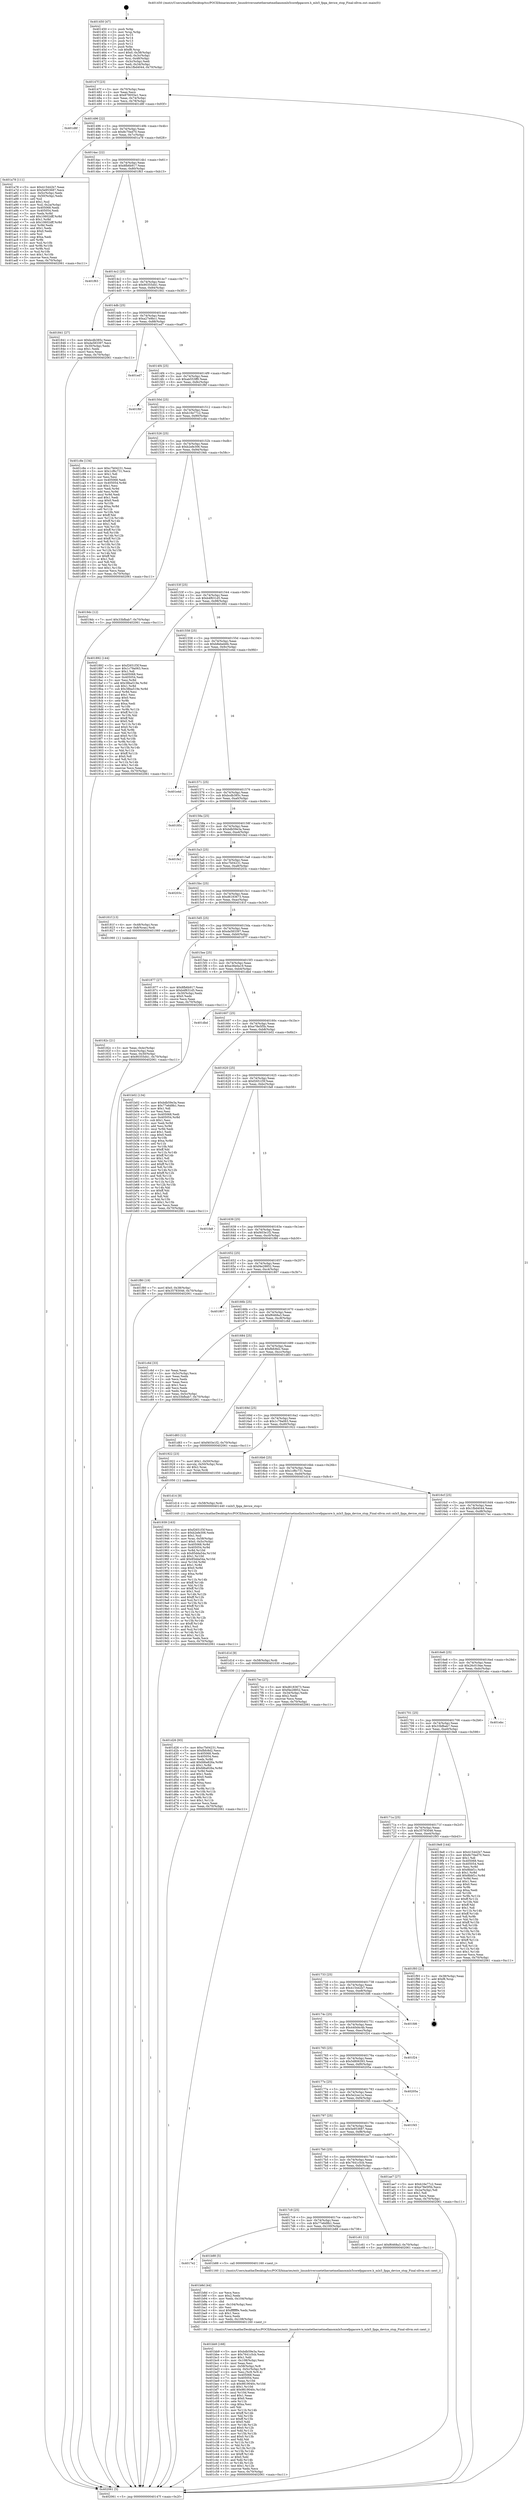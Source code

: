 digraph "0x401450" {
  label = "0x401450 (/mnt/c/Users/mathe/Desktop/tcc/POCII/binaries/extr_linuxdriversnetethernetmellanoxmlx5corefpgacore.h_mlx5_fpga_device_stop_Final-ollvm.out::main(0))"
  labelloc = "t"
  node[shape=record]

  Entry [label="",width=0.3,height=0.3,shape=circle,fillcolor=black,style=filled]
  "0x40147f" [label="{
     0x40147f [23]\l
     | [instrs]\l
     &nbsp;&nbsp;0x40147f \<+3\>: mov -0x70(%rbp),%eax\l
     &nbsp;&nbsp;0x401482 \<+2\>: mov %eax,%ecx\l
     &nbsp;&nbsp;0x401484 \<+6\>: sub $0x879055e1,%ecx\l
     &nbsp;&nbsp;0x40148a \<+3\>: mov %eax,-0x74(%rbp)\l
     &nbsp;&nbsp;0x40148d \<+3\>: mov %ecx,-0x78(%rbp)\l
     &nbsp;&nbsp;0x401490 \<+6\>: je 0000000000401d8f \<main+0x93f\>\l
  }"]
  "0x401d8f" [label="{
     0x401d8f\l
  }", style=dashed]
  "0x401496" [label="{
     0x401496 [22]\l
     | [instrs]\l
     &nbsp;&nbsp;0x401496 \<+5\>: jmp 000000000040149b \<main+0x4b\>\l
     &nbsp;&nbsp;0x40149b \<+3\>: mov -0x74(%rbp),%eax\l
     &nbsp;&nbsp;0x40149e \<+5\>: sub $0x8c70ed70,%eax\l
     &nbsp;&nbsp;0x4014a3 \<+3\>: mov %eax,-0x7c(%rbp)\l
     &nbsp;&nbsp;0x4014a6 \<+6\>: je 0000000000401a78 \<main+0x628\>\l
  }"]
  Exit [label="",width=0.3,height=0.3,shape=circle,fillcolor=black,style=filled,peripheries=2]
  "0x401a78" [label="{
     0x401a78 [111]\l
     | [instrs]\l
     &nbsp;&nbsp;0x401a78 \<+5\>: mov $0x415442b7,%eax\l
     &nbsp;&nbsp;0x401a7d \<+5\>: mov $0x5e953687,%ecx\l
     &nbsp;&nbsp;0x401a82 \<+3\>: mov -0x5c(%rbp),%edx\l
     &nbsp;&nbsp;0x401a85 \<+3\>: cmp -0x50(%rbp),%edx\l
     &nbsp;&nbsp;0x401a88 \<+4\>: setl %sil\l
     &nbsp;&nbsp;0x401a8c \<+4\>: and $0x1,%sil\l
     &nbsp;&nbsp;0x401a90 \<+4\>: mov %sil,-0x2a(%rbp)\l
     &nbsp;&nbsp;0x401a94 \<+7\>: mov 0x405068,%edx\l
     &nbsp;&nbsp;0x401a9b \<+7\>: mov 0x405054,%edi\l
     &nbsp;&nbsp;0x401aa2 \<+3\>: mov %edx,%r8d\l
     &nbsp;&nbsp;0x401aa5 \<+7\>: add $0x10602dff,%r8d\l
     &nbsp;&nbsp;0x401aac \<+4\>: sub $0x1,%r8d\l
     &nbsp;&nbsp;0x401ab0 \<+7\>: sub $0x10602dff,%r8d\l
     &nbsp;&nbsp;0x401ab7 \<+4\>: imul %r8d,%edx\l
     &nbsp;&nbsp;0x401abb \<+3\>: and $0x1,%edx\l
     &nbsp;&nbsp;0x401abe \<+3\>: cmp $0x0,%edx\l
     &nbsp;&nbsp;0x401ac1 \<+4\>: sete %sil\l
     &nbsp;&nbsp;0x401ac5 \<+3\>: cmp $0xa,%edi\l
     &nbsp;&nbsp;0x401ac8 \<+4\>: setl %r9b\l
     &nbsp;&nbsp;0x401acc \<+3\>: mov %sil,%r10b\l
     &nbsp;&nbsp;0x401acf \<+3\>: and %r9b,%r10b\l
     &nbsp;&nbsp;0x401ad2 \<+3\>: xor %r9b,%sil\l
     &nbsp;&nbsp;0x401ad5 \<+3\>: or %sil,%r10b\l
     &nbsp;&nbsp;0x401ad8 \<+4\>: test $0x1,%r10b\l
     &nbsp;&nbsp;0x401adc \<+3\>: cmovne %ecx,%eax\l
     &nbsp;&nbsp;0x401adf \<+3\>: mov %eax,-0x70(%rbp)\l
     &nbsp;&nbsp;0x401ae2 \<+5\>: jmp 0000000000402061 \<main+0xc11\>\l
  }"]
  "0x4014ac" [label="{
     0x4014ac [22]\l
     | [instrs]\l
     &nbsp;&nbsp;0x4014ac \<+5\>: jmp 00000000004014b1 \<main+0x61\>\l
     &nbsp;&nbsp;0x4014b1 \<+3\>: mov -0x74(%rbp),%eax\l
     &nbsp;&nbsp;0x4014b4 \<+5\>: sub $0x8fb6b917,%eax\l
     &nbsp;&nbsp;0x4014b9 \<+3\>: mov %eax,-0x80(%rbp)\l
     &nbsp;&nbsp;0x4014bc \<+6\>: je 0000000000401f63 \<main+0xb13\>\l
  }"]
  "0x401d26" [label="{
     0x401d26 [93]\l
     | [instrs]\l
     &nbsp;&nbsp;0x401d26 \<+5\>: mov $0xc7b04231,%eax\l
     &nbsp;&nbsp;0x401d2b \<+5\>: mov $0xfbfc8d2,%ecx\l
     &nbsp;&nbsp;0x401d30 \<+7\>: mov 0x405068,%edx\l
     &nbsp;&nbsp;0x401d37 \<+7\>: mov 0x405054,%esi\l
     &nbsp;&nbsp;0x401d3e \<+3\>: mov %edx,%r8d\l
     &nbsp;&nbsp;0x401d41 \<+7\>: add $0xfd6a826a,%r8d\l
     &nbsp;&nbsp;0x401d48 \<+4\>: sub $0x1,%r8d\l
     &nbsp;&nbsp;0x401d4c \<+7\>: sub $0xfd6a826a,%r8d\l
     &nbsp;&nbsp;0x401d53 \<+4\>: imul %r8d,%edx\l
     &nbsp;&nbsp;0x401d57 \<+3\>: and $0x1,%edx\l
     &nbsp;&nbsp;0x401d5a \<+3\>: cmp $0x0,%edx\l
     &nbsp;&nbsp;0x401d5d \<+4\>: sete %r9b\l
     &nbsp;&nbsp;0x401d61 \<+3\>: cmp $0xa,%esi\l
     &nbsp;&nbsp;0x401d64 \<+4\>: setl %r10b\l
     &nbsp;&nbsp;0x401d68 \<+3\>: mov %r9b,%r11b\l
     &nbsp;&nbsp;0x401d6b \<+3\>: and %r10b,%r11b\l
     &nbsp;&nbsp;0x401d6e \<+3\>: xor %r10b,%r9b\l
     &nbsp;&nbsp;0x401d71 \<+3\>: or %r9b,%r11b\l
     &nbsp;&nbsp;0x401d74 \<+4\>: test $0x1,%r11b\l
     &nbsp;&nbsp;0x401d78 \<+3\>: cmovne %ecx,%eax\l
     &nbsp;&nbsp;0x401d7b \<+3\>: mov %eax,-0x70(%rbp)\l
     &nbsp;&nbsp;0x401d7e \<+5\>: jmp 0000000000402061 \<main+0xc11\>\l
  }"]
  "0x401f63" [label="{
     0x401f63\l
  }", style=dashed]
  "0x4014c2" [label="{
     0x4014c2 [25]\l
     | [instrs]\l
     &nbsp;&nbsp;0x4014c2 \<+5\>: jmp 00000000004014c7 \<main+0x77\>\l
     &nbsp;&nbsp;0x4014c7 \<+3\>: mov -0x74(%rbp),%eax\l
     &nbsp;&nbsp;0x4014ca \<+5\>: sub $0x90355d41,%eax\l
     &nbsp;&nbsp;0x4014cf \<+6\>: mov %eax,-0x84(%rbp)\l
     &nbsp;&nbsp;0x4014d5 \<+6\>: je 0000000000401841 \<main+0x3f1\>\l
  }"]
  "0x401d1d" [label="{
     0x401d1d [9]\l
     | [instrs]\l
     &nbsp;&nbsp;0x401d1d \<+4\>: mov -0x58(%rbp),%rdi\l
     &nbsp;&nbsp;0x401d21 \<+5\>: call 0000000000401030 \<free@plt\>\l
     | [calls]\l
     &nbsp;&nbsp;0x401030 \{1\} (unknown)\l
  }"]
  "0x401841" [label="{
     0x401841 [27]\l
     | [instrs]\l
     &nbsp;&nbsp;0x401841 \<+5\>: mov $0xbcdb385c,%eax\l
     &nbsp;&nbsp;0x401846 \<+5\>: mov $0xda583397,%ecx\l
     &nbsp;&nbsp;0x40184b \<+3\>: mov -0x30(%rbp),%edx\l
     &nbsp;&nbsp;0x40184e \<+3\>: cmp $0x1,%edx\l
     &nbsp;&nbsp;0x401851 \<+3\>: cmovl %ecx,%eax\l
     &nbsp;&nbsp;0x401854 \<+3\>: mov %eax,-0x70(%rbp)\l
     &nbsp;&nbsp;0x401857 \<+5\>: jmp 0000000000402061 \<main+0xc11\>\l
  }"]
  "0x4014db" [label="{
     0x4014db [25]\l
     | [instrs]\l
     &nbsp;&nbsp;0x4014db \<+5\>: jmp 00000000004014e0 \<main+0x90\>\l
     &nbsp;&nbsp;0x4014e0 \<+3\>: mov -0x74(%rbp),%eax\l
     &nbsp;&nbsp;0x4014e3 \<+5\>: sub $0xa27e9bc1,%eax\l
     &nbsp;&nbsp;0x4014e8 \<+6\>: mov %eax,-0x88(%rbp)\l
     &nbsp;&nbsp;0x4014ee \<+6\>: je 0000000000401ed7 \<main+0xa87\>\l
  }"]
  "0x401bb9" [label="{
     0x401bb9 [168]\l
     | [instrs]\l
     &nbsp;&nbsp;0x401bb9 \<+5\>: mov $0xbdb59e3a,%ecx\l
     &nbsp;&nbsp;0x401bbe \<+5\>: mov $0x7641c5cb,%edx\l
     &nbsp;&nbsp;0x401bc3 \<+3\>: mov $0x1,%dil\l
     &nbsp;&nbsp;0x401bc6 \<+6\>: mov -0x108(%rbp),%esi\l
     &nbsp;&nbsp;0x401bcc \<+3\>: imul %eax,%esi\l
     &nbsp;&nbsp;0x401bcf \<+4\>: mov -0x58(%rbp),%r8\l
     &nbsp;&nbsp;0x401bd3 \<+4\>: movslq -0x5c(%rbp),%r9\l
     &nbsp;&nbsp;0x401bd7 \<+4\>: mov %esi,(%r8,%r9,4)\l
     &nbsp;&nbsp;0x401bdb \<+7\>: mov 0x405068,%eax\l
     &nbsp;&nbsp;0x401be2 \<+7\>: mov 0x405054,%esi\l
     &nbsp;&nbsp;0x401be9 \<+3\>: mov %eax,%r10d\l
     &nbsp;&nbsp;0x401bec \<+7\>: sub $0x9819040c,%r10d\l
     &nbsp;&nbsp;0x401bf3 \<+4\>: sub $0x1,%r10d\l
     &nbsp;&nbsp;0x401bf7 \<+7\>: add $0x9819040c,%r10d\l
     &nbsp;&nbsp;0x401bfe \<+4\>: imul %r10d,%eax\l
     &nbsp;&nbsp;0x401c02 \<+3\>: and $0x1,%eax\l
     &nbsp;&nbsp;0x401c05 \<+3\>: cmp $0x0,%eax\l
     &nbsp;&nbsp;0x401c08 \<+4\>: sete %r11b\l
     &nbsp;&nbsp;0x401c0c \<+3\>: cmp $0xa,%esi\l
     &nbsp;&nbsp;0x401c0f \<+3\>: setl %bl\l
     &nbsp;&nbsp;0x401c12 \<+3\>: mov %r11b,%r14b\l
     &nbsp;&nbsp;0x401c15 \<+4\>: xor $0xff,%r14b\l
     &nbsp;&nbsp;0x401c19 \<+3\>: mov %bl,%r15b\l
     &nbsp;&nbsp;0x401c1c \<+4\>: xor $0xff,%r15b\l
     &nbsp;&nbsp;0x401c20 \<+4\>: xor $0x0,%dil\l
     &nbsp;&nbsp;0x401c24 \<+3\>: mov %r14b,%r12b\l
     &nbsp;&nbsp;0x401c27 \<+4\>: and $0x0,%r12b\l
     &nbsp;&nbsp;0x401c2b \<+3\>: and %dil,%r11b\l
     &nbsp;&nbsp;0x401c2e \<+3\>: mov %r15b,%r13b\l
     &nbsp;&nbsp;0x401c31 \<+4\>: and $0x0,%r13b\l
     &nbsp;&nbsp;0x401c35 \<+3\>: and %dil,%bl\l
     &nbsp;&nbsp;0x401c38 \<+3\>: or %r11b,%r12b\l
     &nbsp;&nbsp;0x401c3b \<+3\>: or %bl,%r13b\l
     &nbsp;&nbsp;0x401c3e \<+3\>: xor %r13b,%r12b\l
     &nbsp;&nbsp;0x401c41 \<+3\>: or %r15b,%r14b\l
     &nbsp;&nbsp;0x401c44 \<+4\>: xor $0xff,%r14b\l
     &nbsp;&nbsp;0x401c48 \<+4\>: or $0x0,%dil\l
     &nbsp;&nbsp;0x401c4c \<+3\>: and %dil,%r14b\l
     &nbsp;&nbsp;0x401c4f \<+3\>: or %r14b,%r12b\l
     &nbsp;&nbsp;0x401c52 \<+4\>: test $0x1,%r12b\l
     &nbsp;&nbsp;0x401c56 \<+3\>: cmovne %edx,%ecx\l
     &nbsp;&nbsp;0x401c59 \<+3\>: mov %ecx,-0x70(%rbp)\l
     &nbsp;&nbsp;0x401c5c \<+5\>: jmp 0000000000402061 \<main+0xc11\>\l
  }"]
  "0x401ed7" [label="{
     0x401ed7\l
  }", style=dashed]
  "0x4014f4" [label="{
     0x4014f4 [25]\l
     | [instrs]\l
     &nbsp;&nbsp;0x4014f4 \<+5\>: jmp 00000000004014f9 \<main+0xa9\>\l
     &nbsp;&nbsp;0x4014f9 \<+3\>: mov -0x74(%rbp),%eax\l
     &nbsp;&nbsp;0x4014fc \<+5\>: sub $0xab553ff0,%eax\l
     &nbsp;&nbsp;0x401501 \<+6\>: mov %eax,-0x8c(%rbp)\l
     &nbsp;&nbsp;0x401507 \<+6\>: je 0000000000401f6f \<main+0xb1f\>\l
  }"]
  "0x401b8d" [label="{
     0x401b8d [44]\l
     | [instrs]\l
     &nbsp;&nbsp;0x401b8d \<+2\>: xor %ecx,%ecx\l
     &nbsp;&nbsp;0x401b8f \<+5\>: mov $0x2,%edx\l
     &nbsp;&nbsp;0x401b94 \<+6\>: mov %edx,-0x104(%rbp)\l
     &nbsp;&nbsp;0x401b9a \<+1\>: cltd\l
     &nbsp;&nbsp;0x401b9b \<+6\>: mov -0x104(%rbp),%esi\l
     &nbsp;&nbsp;0x401ba1 \<+2\>: idiv %esi\l
     &nbsp;&nbsp;0x401ba3 \<+6\>: imul $0xfffffffe,%edx,%edx\l
     &nbsp;&nbsp;0x401ba9 \<+3\>: sub $0x1,%ecx\l
     &nbsp;&nbsp;0x401bac \<+2\>: sub %ecx,%edx\l
     &nbsp;&nbsp;0x401bae \<+6\>: mov %edx,-0x108(%rbp)\l
     &nbsp;&nbsp;0x401bb4 \<+5\>: call 0000000000401160 \<next_i\>\l
     | [calls]\l
     &nbsp;&nbsp;0x401160 \{1\} (/mnt/c/Users/mathe/Desktop/tcc/POCII/binaries/extr_linuxdriversnetethernetmellanoxmlx5corefpgacore.h_mlx5_fpga_device_stop_Final-ollvm.out::next_i)\l
  }"]
  "0x401f6f" [label="{
     0x401f6f\l
  }", style=dashed]
  "0x40150d" [label="{
     0x40150d [25]\l
     | [instrs]\l
     &nbsp;&nbsp;0x40150d \<+5\>: jmp 0000000000401512 \<main+0xc2\>\l
     &nbsp;&nbsp;0x401512 \<+3\>: mov -0x74(%rbp),%eax\l
     &nbsp;&nbsp;0x401515 \<+5\>: sub $0xb16e77c2,%eax\l
     &nbsp;&nbsp;0x40151a \<+6\>: mov %eax,-0x90(%rbp)\l
     &nbsp;&nbsp;0x401520 \<+6\>: je 0000000000401c8e \<main+0x83e\>\l
  }"]
  "0x4017e2" [label="{
     0x4017e2\l
  }", style=dashed]
  "0x401c8e" [label="{
     0x401c8e [134]\l
     | [instrs]\l
     &nbsp;&nbsp;0x401c8e \<+5\>: mov $0xc7b04231,%eax\l
     &nbsp;&nbsp;0x401c93 \<+5\>: mov $0x1cf6c731,%ecx\l
     &nbsp;&nbsp;0x401c98 \<+2\>: mov $0x1,%dl\l
     &nbsp;&nbsp;0x401c9a \<+2\>: xor %esi,%esi\l
     &nbsp;&nbsp;0x401c9c \<+7\>: mov 0x405068,%edi\l
     &nbsp;&nbsp;0x401ca3 \<+8\>: mov 0x405054,%r8d\l
     &nbsp;&nbsp;0x401cab \<+3\>: sub $0x1,%esi\l
     &nbsp;&nbsp;0x401cae \<+3\>: mov %edi,%r9d\l
     &nbsp;&nbsp;0x401cb1 \<+3\>: add %esi,%r9d\l
     &nbsp;&nbsp;0x401cb4 \<+4\>: imul %r9d,%edi\l
     &nbsp;&nbsp;0x401cb8 \<+3\>: and $0x1,%edi\l
     &nbsp;&nbsp;0x401cbb \<+3\>: cmp $0x0,%edi\l
     &nbsp;&nbsp;0x401cbe \<+4\>: sete %r10b\l
     &nbsp;&nbsp;0x401cc2 \<+4\>: cmp $0xa,%r8d\l
     &nbsp;&nbsp;0x401cc6 \<+4\>: setl %r11b\l
     &nbsp;&nbsp;0x401cca \<+3\>: mov %r10b,%bl\l
     &nbsp;&nbsp;0x401ccd \<+3\>: xor $0xff,%bl\l
     &nbsp;&nbsp;0x401cd0 \<+3\>: mov %r11b,%r14b\l
     &nbsp;&nbsp;0x401cd3 \<+4\>: xor $0xff,%r14b\l
     &nbsp;&nbsp;0x401cd7 \<+3\>: xor $0x1,%dl\l
     &nbsp;&nbsp;0x401cda \<+3\>: mov %bl,%r15b\l
     &nbsp;&nbsp;0x401cdd \<+4\>: and $0xff,%r15b\l
     &nbsp;&nbsp;0x401ce1 \<+3\>: and %dl,%r10b\l
     &nbsp;&nbsp;0x401ce4 \<+3\>: mov %r14b,%r12b\l
     &nbsp;&nbsp;0x401ce7 \<+4\>: and $0xff,%r12b\l
     &nbsp;&nbsp;0x401ceb \<+3\>: and %dl,%r11b\l
     &nbsp;&nbsp;0x401cee \<+3\>: or %r10b,%r15b\l
     &nbsp;&nbsp;0x401cf1 \<+3\>: or %r11b,%r12b\l
     &nbsp;&nbsp;0x401cf4 \<+3\>: xor %r12b,%r15b\l
     &nbsp;&nbsp;0x401cf7 \<+3\>: or %r14b,%bl\l
     &nbsp;&nbsp;0x401cfa \<+3\>: xor $0xff,%bl\l
     &nbsp;&nbsp;0x401cfd \<+3\>: or $0x1,%dl\l
     &nbsp;&nbsp;0x401d00 \<+2\>: and %dl,%bl\l
     &nbsp;&nbsp;0x401d02 \<+3\>: or %bl,%r15b\l
     &nbsp;&nbsp;0x401d05 \<+4\>: test $0x1,%r15b\l
     &nbsp;&nbsp;0x401d09 \<+3\>: cmovne %ecx,%eax\l
     &nbsp;&nbsp;0x401d0c \<+3\>: mov %eax,-0x70(%rbp)\l
     &nbsp;&nbsp;0x401d0f \<+5\>: jmp 0000000000402061 \<main+0xc11\>\l
  }"]
  "0x401526" [label="{
     0x401526 [25]\l
     | [instrs]\l
     &nbsp;&nbsp;0x401526 \<+5\>: jmp 000000000040152b \<main+0xdb\>\l
     &nbsp;&nbsp;0x40152b \<+3\>: mov -0x74(%rbp),%eax\l
     &nbsp;&nbsp;0x40152e \<+5\>: sub $0xb2efe306,%eax\l
     &nbsp;&nbsp;0x401533 \<+6\>: mov %eax,-0x94(%rbp)\l
     &nbsp;&nbsp;0x401539 \<+6\>: je 00000000004019dc \<main+0x58c\>\l
  }"]
  "0x401b88" [label="{
     0x401b88 [5]\l
     | [instrs]\l
     &nbsp;&nbsp;0x401b88 \<+5\>: call 0000000000401160 \<next_i\>\l
     | [calls]\l
     &nbsp;&nbsp;0x401160 \{1\} (/mnt/c/Users/mathe/Desktop/tcc/POCII/binaries/extr_linuxdriversnetethernetmellanoxmlx5corefpgacore.h_mlx5_fpga_device_stop_Final-ollvm.out::next_i)\l
  }"]
  "0x4019dc" [label="{
     0x4019dc [12]\l
     | [instrs]\l
     &nbsp;&nbsp;0x4019dc \<+7\>: movl $0x33bfbab7,-0x70(%rbp)\l
     &nbsp;&nbsp;0x4019e3 \<+5\>: jmp 0000000000402061 \<main+0xc11\>\l
  }"]
  "0x40153f" [label="{
     0x40153f [25]\l
     | [instrs]\l
     &nbsp;&nbsp;0x40153f \<+5\>: jmp 0000000000401544 \<main+0xf4\>\l
     &nbsp;&nbsp;0x401544 \<+3\>: mov -0x74(%rbp),%eax\l
     &nbsp;&nbsp;0x401547 \<+5\>: sub $0xb4f631d5,%eax\l
     &nbsp;&nbsp;0x40154c \<+6\>: mov %eax,-0x98(%rbp)\l
     &nbsp;&nbsp;0x401552 \<+6\>: je 0000000000401892 \<main+0x442\>\l
  }"]
  "0x4017c9" [label="{
     0x4017c9 [25]\l
     | [instrs]\l
     &nbsp;&nbsp;0x4017c9 \<+5\>: jmp 00000000004017ce \<main+0x37e\>\l
     &nbsp;&nbsp;0x4017ce \<+3\>: mov -0x74(%rbp),%eax\l
     &nbsp;&nbsp;0x4017d1 \<+5\>: sub $0x77e6d9b1,%eax\l
     &nbsp;&nbsp;0x4017d6 \<+6\>: mov %eax,-0x100(%rbp)\l
     &nbsp;&nbsp;0x4017dc \<+6\>: je 0000000000401b88 \<main+0x738\>\l
  }"]
  "0x401892" [label="{
     0x401892 [144]\l
     | [instrs]\l
     &nbsp;&nbsp;0x401892 \<+5\>: mov $0xf2651f3f,%eax\l
     &nbsp;&nbsp;0x401897 \<+5\>: mov $0x1c79a063,%ecx\l
     &nbsp;&nbsp;0x40189c \<+2\>: mov $0x1,%dl\l
     &nbsp;&nbsp;0x40189e \<+7\>: mov 0x405068,%esi\l
     &nbsp;&nbsp;0x4018a5 \<+7\>: mov 0x405054,%edi\l
     &nbsp;&nbsp;0x4018ac \<+3\>: mov %esi,%r8d\l
     &nbsp;&nbsp;0x4018af \<+7\>: add $0x38ba519e,%r8d\l
     &nbsp;&nbsp;0x4018b6 \<+4\>: sub $0x1,%r8d\l
     &nbsp;&nbsp;0x4018ba \<+7\>: sub $0x38ba519e,%r8d\l
     &nbsp;&nbsp;0x4018c1 \<+4\>: imul %r8d,%esi\l
     &nbsp;&nbsp;0x4018c5 \<+3\>: and $0x1,%esi\l
     &nbsp;&nbsp;0x4018c8 \<+3\>: cmp $0x0,%esi\l
     &nbsp;&nbsp;0x4018cb \<+4\>: sete %r9b\l
     &nbsp;&nbsp;0x4018cf \<+3\>: cmp $0xa,%edi\l
     &nbsp;&nbsp;0x4018d2 \<+4\>: setl %r10b\l
     &nbsp;&nbsp;0x4018d6 \<+3\>: mov %r9b,%r11b\l
     &nbsp;&nbsp;0x4018d9 \<+4\>: xor $0xff,%r11b\l
     &nbsp;&nbsp;0x4018dd \<+3\>: mov %r10b,%bl\l
     &nbsp;&nbsp;0x4018e0 \<+3\>: xor $0xff,%bl\l
     &nbsp;&nbsp;0x4018e3 \<+3\>: xor $0x0,%dl\l
     &nbsp;&nbsp;0x4018e6 \<+3\>: mov %r11b,%r14b\l
     &nbsp;&nbsp;0x4018e9 \<+4\>: and $0x0,%r14b\l
     &nbsp;&nbsp;0x4018ed \<+3\>: and %dl,%r9b\l
     &nbsp;&nbsp;0x4018f0 \<+3\>: mov %bl,%r15b\l
     &nbsp;&nbsp;0x4018f3 \<+4\>: and $0x0,%r15b\l
     &nbsp;&nbsp;0x4018f7 \<+3\>: and %dl,%r10b\l
     &nbsp;&nbsp;0x4018fa \<+3\>: or %r9b,%r14b\l
     &nbsp;&nbsp;0x4018fd \<+3\>: or %r10b,%r15b\l
     &nbsp;&nbsp;0x401900 \<+3\>: xor %r15b,%r14b\l
     &nbsp;&nbsp;0x401903 \<+3\>: or %bl,%r11b\l
     &nbsp;&nbsp;0x401906 \<+4\>: xor $0xff,%r11b\l
     &nbsp;&nbsp;0x40190a \<+3\>: or $0x0,%dl\l
     &nbsp;&nbsp;0x40190d \<+3\>: and %dl,%r11b\l
     &nbsp;&nbsp;0x401910 \<+3\>: or %r11b,%r14b\l
     &nbsp;&nbsp;0x401913 \<+4\>: test $0x1,%r14b\l
     &nbsp;&nbsp;0x401917 \<+3\>: cmovne %ecx,%eax\l
     &nbsp;&nbsp;0x40191a \<+3\>: mov %eax,-0x70(%rbp)\l
     &nbsp;&nbsp;0x40191d \<+5\>: jmp 0000000000402061 \<main+0xc11\>\l
  }"]
  "0x401558" [label="{
     0x401558 [25]\l
     | [instrs]\l
     &nbsp;&nbsp;0x401558 \<+5\>: jmp 000000000040155d \<main+0x10d\>\l
     &nbsp;&nbsp;0x40155d \<+3\>: mov -0x74(%rbp),%eax\l
     &nbsp;&nbsp;0x401560 \<+5\>: sub $0xb8ebeb6b,%eax\l
     &nbsp;&nbsp;0x401565 \<+6\>: mov %eax,-0x9c(%rbp)\l
     &nbsp;&nbsp;0x40156b \<+6\>: je 0000000000401e4d \<main+0x9fd\>\l
  }"]
  "0x401c61" [label="{
     0x401c61 [12]\l
     | [instrs]\l
     &nbsp;&nbsp;0x401c61 \<+7\>: movl $0xf6468a3,-0x70(%rbp)\l
     &nbsp;&nbsp;0x401c68 \<+5\>: jmp 0000000000402061 \<main+0xc11\>\l
  }"]
  "0x401e4d" [label="{
     0x401e4d\l
  }", style=dashed]
  "0x401571" [label="{
     0x401571 [25]\l
     | [instrs]\l
     &nbsp;&nbsp;0x401571 \<+5\>: jmp 0000000000401576 \<main+0x126\>\l
     &nbsp;&nbsp;0x401576 \<+3\>: mov -0x74(%rbp),%eax\l
     &nbsp;&nbsp;0x401579 \<+5\>: sub $0xbcdb385c,%eax\l
     &nbsp;&nbsp;0x40157e \<+6\>: mov %eax,-0xa0(%rbp)\l
     &nbsp;&nbsp;0x401584 \<+6\>: je 000000000040185c \<main+0x40c\>\l
  }"]
  "0x4017b0" [label="{
     0x4017b0 [25]\l
     | [instrs]\l
     &nbsp;&nbsp;0x4017b0 \<+5\>: jmp 00000000004017b5 \<main+0x365\>\l
     &nbsp;&nbsp;0x4017b5 \<+3\>: mov -0x74(%rbp),%eax\l
     &nbsp;&nbsp;0x4017b8 \<+5\>: sub $0x7641c5cb,%eax\l
     &nbsp;&nbsp;0x4017bd \<+6\>: mov %eax,-0xfc(%rbp)\l
     &nbsp;&nbsp;0x4017c3 \<+6\>: je 0000000000401c61 \<main+0x811\>\l
  }"]
  "0x40185c" [label="{
     0x40185c\l
  }", style=dashed]
  "0x40158a" [label="{
     0x40158a [25]\l
     | [instrs]\l
     &nbsp;&nbsp;0x40158a \<+5\>: jmp 000000000040158f \<main+0x13f\>\l
     &nbsp;&nbsp;0x40158f \<+3\>: mov -0x74(%rbp),%eax\l
     &nbsp;&nbsp;0x401592 \<+5\>: sub $0xbdb59e3a,%eax\l
     &nbsp;&nbsp;0x401597 \<+6\>: mov %eax,-0xa4(%rbp)\l
     &nbsp;&nbsp;0x40159d \<+6\>: je 0000000000401fe2 \<main+0xb92\>\l
  }"]
  "0x401ae7" [label="{
     0x401ae7 [27]\l
     | [instrs]\l
     &nbsp;&nbsp;0x401ae7 \<+5\>: mov $0xb16e77c2,%eax\l
     &nbsp;&nbsp;0x401aec \<+5\>: mov $0xe78e5f5b,%ecx\l
     &nbsp;&nbsp;0x401af1 \<+3\>: mov -0x2a(%rbp),%dl\l
     &nbsp;&nbsp;0x401af4 \<+3\>: test $0x1,%dl\l
     &nbsp;&nbsp;0x401af7 \<+3\>: cmovne %ecx,%eax\l
     &nbsp;&nbsp;0x401afa \<+3\>: mov %eax,-0x70(%rbp)\l
     &nbsp;&nbsp;0x401afd \<+5\>: jmp 0000000000402061 \<main+0xc11\>\l
  }"]
  "0x401fe2" [label="{
     0x401fe2\l
  }", style=dashed]
  "0x4015a3" [label="{
     0x4015a3 [25]\l
     | [instrs]\l
     &nbsp;&nbsp;0x4015a3 \<+5\>: jmp 00000000004015a8 \<main+0x158\>\l
     &nbsp;&nbsp;0x4015a8 \<+3\>: mov -0x74(%rbp),%eax\l
     &nbsp;&nbsp;0x4015ab \<+5\>: sub $0xc7b04231,%eax\l
     &nbsp;&nbsp;0x4015b0 \<+6\>: mov %eax,-0xa8(%rbp)\l
     &nbsp;&nbsp;0x4015b6 \<+6\>: je 000000000040203c \<main+0xbec\>\l
  }"]
  "0x401797" [label="{
     0x401797 [25]\l
     | [instrs]\l
     &nbsp;&nbsp;0x401797 \<+5\>: jmp 000000000040179c \<main+0x34c\>\l
     &nbsp;&nbsp;0x40179c \<+3\>: mov -0x74(%rbp),%eax\l
     &nbsp;&nbsp;0x40179f \<+5\>: sub $0x5e953687,%eax\l
     &nbsp;&nbsp;0x4017a4 \<+6\>: mov %eax,-0xf8(%rbp)\l
     &nbsp;&nbsp;0x4017aa \<+6\>: je 0000000000401ae7 \<main+0x697\>\l
  }"]
  "0x40203c" [label="{
     0x40203c\l
  }", style=dashed]
  "0x4015bc" [label="{
     0x4015bc [25]\l
     | [instrs]\l
     &nbsp;&nbsp;0x4015bc \<+5\>: jmp 00000000004015c1 \<main+0x171\>\l
     &nbsp;&nbsp;0x4015c1 \<+3\>: mov -0x74(%rbp),%eax\l
     &nbsp;&nbsp;0x4015c4 \<+5\>: sub $0xd6183673,%eax\l
     &nbsp;&nbsp;0x4015c9 \<+6\>: mov %eax,-0xac(%rbp)\l
     &nbsp;&nbsp;0x4015cf \<+6\>: je 000000000040181f \<main+0x3cf\>\l
  }"]
  "0x401f45" [label="{
     0x401f45\l
  }", style=dashed]
  "0x40181f" [label="{
     0x40181f [13]\l
     | [instrs]\l
     &nbsp;&nbsp;0x40181f \<+4\>: mov -0x48(%rbp),%rax\l
     &nbsp;&nbsp;0x401823 \<+4\>: mov 0x8(%rax),%rdi\l
     &nbsp;&nbsp;0x401827 \<+5\>: call 0000000000401060 \<atoi@plt\>\l
     | [calls]\l
     &nbsp;&nbsp;0x401060 \{1\} (unknown)\l
  }"]
  "0x4015d5" [label="{
     0x4015d5 [25]\l
     | [instrs]\l
     &nbsp;&nbsp;0x4015d5 \<+5\>: jmp 00000000004015da \<main+0x18a\>\l
     &nbsp;&nbsp;0x4015da \<+3\>: mov -0x74(%rbp),%eax\l
     &nbsp;&nbsp;0x4015dd \<+5\>: sub $0xda583397,%eax\l
     &nbsp;&nbsp;0x4015e2 \<+6\>: mov %eax,-0xb0(%rbp)\l
     &nbsp;&nbsp;0x4015e8 \<+6\>: je 0000000000401877 \<main+0x427\>\l
  }"]
  "0x40177e" [label="{
     0x40177e [25]\l
     | [instrs]\l
     &nbsp;&nbsp;0x40177e \<+5\>: jmp 0000000000401783 \<main+0x333\>\l
     &nbsp;&nbsp;0x401783 \<+3\>: mov -0x74(%rbp),%eax\l
     &nbsp;&nbsp;0x401786 \<+5\>: sub $0x5e2cec1e,%eax\l
     &nbsp;&nbsp;0x40178b \<+6\>: mov %eax,-0xf4(%rbp)\l
     &nbsp;&nbsp;0x401791 \<+6\>: je 0000000000401f45 \<main+0xaf5\>\l
  }"]
  "0x401877" [label="{
     0x401877 [27]\l
     | [instrs]\l
     &nbsp;&nbsp;0x401877 \<+5\>: mov $0x8fb6b917,%eax\l
     &nbsp;&nbsp;0x40187c \<+5\>: mov $0xb4f631d5,%ecx\l
     &nbsp;&nbsp;0x401881 \<+3\>: mov -0x30(%rbp),%edx\l
     &nbsp;&nbsp;0x401884 \<+3\>: cmp $0x0,%edx\l
     &nbsp;&nbsp;0x401887 \<+3\>: cmove %ecx,%eax\l
     &nbsp;&nbsp;0x40188a \<+3\>: mov %eax,-0x70(%rbp)\l
     &nbsp;&nbsp;0x40188d \<+5\>: jmp 0000000000402061 \<main+0xc11\>\l
  }"]
  "0x4015ee" [label="{
     0x4015ee [25]\l
     | [instrs]\l
     &nbsp;&nbsp;0x4015ee \<+5\>: jmp 00000000004015f3 \<main+0x1a3\>\l
     &nbsp;&nbsp;0x4015f3 \<+3\>: mov -0x74(%rbp),%eax\l
     &nbsp;&nbsp;0x4015f6 \<+5\>: sub $0xe36e0a19,%eax\l
     &nbsp;&nbsp;0x4015fb \<+6\>: mov %eax,-0xb4(%rbp)\l
     &nbsp;&nbsp;0x401601 \<+6\>: je 0000000000401dbd \<main+0x96d\>\l
  }"]
  "0x40205a" [label="{
     0x40205a\l
  }", style=dashed]
  "0x401dbd" [label="{
     0x401dbd\l
  }", style=dashed]
  "0x401607" [label="{
     0x401607 [25]\l
     | [instrs]\l
     &nbsp;&nbsp;0x401607 \<+5\>: jmp 000000000040160c \<main+0x1bc\>\l
     &nbsp;&nbsp;0x40160c \<+3\>: mov -0x74(%rbp),%eax\l
     &nbsp;&nbsp;0x40160f \<+5\>: sub $0xe78e5f5b,%eax\l
     &nbsp;&nbsp;0x401614 \<+6\>: mov %eax,-0xb8(%rbp)\l
     &nbsp;&nbsp;0x40161a \<+6\>: je 0000000000401b02 \<main+0x6b2\>\l
  }"]
  "0x401765" [label="{
     0x401765 [25]\l
     | [instrs]\l
     &nbsp;&nbsp;0x401765 \<+5\>: jmp 000000000040176a \<main+0x31a\>\l
     &nbsp;&nbsp;0x40176a \<+3\>: mov -0x74(%rbp),%eax\l
     &nbsp;&nbsp;0x40176d \<+5\>: sub $0x5d806393,%eax\l
     &nbsp;&nbsp;0x401772 \<+6\>: mov %eax,-0xf0(%rbp)\l
     &nbsp;&nbsp;0x401778 \<+6\>: je 000000000040205a \<main+0xc0a\>\l
  }"]
  "0x401b02" [label="{
     0x401b02 [134]\l
     | [instrs]\l
     &nbsp;&nbsp;0x401b02 \<+5\>: mov $0xbdb59e3a,%eax\l
     &nbsp;&nbsp;0x401b07 \<+5\>: mov $0x77e6d9b1,%ecx\l
     &nbsp;&nbsp;0x401b0c \<+2\>: mov $0x1,%dl\l
     &nbsp;&nbsp;0x401b0e \<+2\>: xor %esi,%esi\l
     &nbsp;&nbsp;0x401b10 \<+7\>: mov 0x405068,%edi\l
     &nbsp;&nbsp;0x401b17 \<+8\>: mov 0x405054,%r8d\l
     &nbsp;&nbsp;0x401b1f \<+3\>: sub $0x1,%esi\l
     &nbsp;&nbsp;0x401b22 \<+3\>: mov %edi,%r9d\l
     &nbsp;&nbsp;0x401b25 \<+3\>: add %esi,%r9d\l
     &nbsp;&nbsp;0x401b28 \<+4\>: imul %r9d,%edi\l
     &nbsp;&nbsp;0x401b2c \<+3\>: and $0x1,%edi\l
     &nbsp;&nbsp;0x401b2f \<+3\>: cmp $0x0,%edi\l
     &nbsp;&nbsp;0x401b32 \<+4\>: sete %r10b\l
     &nbsp;&nbsp;0x401b36 \<+4\>: cmp $0xa,%r8d\l
     &nbsp;&nbsp;0x401b3a \<+4\>: setl %r11b\l
     &nbsp;&nbsp;0x401b3e \<+3\>: mov %r10b,%bl\l
     &nbsp;&nbsp;0x401b41 \<+3\>: xor $0xff,%bl\l
     &nbsp;&nbsp;0x401b44 \<+3\>: mov %r11b,%r14b\l
     &nbsp;&nbsp;0x401b47 \<+4\>: xor $0xff,%r14b\l
     &nbsp;&nbsp;0x401b4b \<+3\>: xor $0x1,%dl\l
     &nbsp;&nbsp;0x401b4e \<+3\>: mov %bl,%r15b\l
     &nbsp;&nbsp;0x401b51 \<+4\>: and $0xff,%r15b\l
     &nbsp;&nbsp;0x401b55 \<+3\>: and %dl,%r10b\l
     &nbsp;&nbsp;0x401b58 \<+3\>: mov %r14b,%r12b\l
     &nbsp;&nbsp;0x401b5b \<+4\>: and $0xff,%r12b\l
     &nbsp;&nbsp;0x401b5f \<+3\>: and %dl,%r11b\l
     &nbsp;&nbsp;0x401b62 \<+3\>: or %r10b,%r15b\l
     &nbsp;&nbsp;0x401b65 \<+3\>: or %r11b,%r12b\l
     &nbsp;&nbsp;0x401b68 \<+3\>: xor %r12b,%r15b\l
     &nbsp;&nbsp;0x401b6b \<+3\>: or %r14b,%bl\l
     &nbsp;&nbsp;0x401b6e \<+3\>: xor $0xff,%bl\l
     &nbsp;&nbsp;0x401b71 \<+3\>: or $0x1,%dl\l
     &nbsp;&nbsp;0x401b74 \<+2\>: and %dl,%bl\l
     &nbsp;&nbsp;0x401b76 \<+3\>: or %bl,%r15b\l
     &nbsp;&nbsp;0x401b79 \<+4\>: test $0x1,%r15b\l
     &nbsp;&nbsp;0x401b7d \<+3\>: cmovne %ecx,%eax\l
     &nbsp;&nbsp;0x401b80 \<+3\>: mov %eax,-0x70(%rbp)\l
     &nbsp;&nbsp;0x401b83 \<+5\>: jmp 0000000000402061 \<main+0xc11\>\l
  }"]
  "0x401620" [label="{
     0x401620 [25]\l
     | [instrs]\l
     &nbsp;&nbsp;0x401620 \<+5\>: jmp 0000000000401625 \<main+0x1d5\>\l
     &nbsp;&nbsp;0x401625 \<+3\>: mov -0x74(%rbp),%eax\l
     &nbsp;&nbsp;0x401628 \<+5\>: sub $0xf2651f3f,%eax\l
     &nbsp;&nbsp;0x40162d \<+6\>: mov %eax,-0xbc(%rbp)\l
     &nbsp;&nbsp;0x401633 \<+6\>: je 0000000000401fa8 \<main+0xb58\>\l
  }"]
  "0x401f24" [label="{
     0x401f24\l
  }", style=dashed]
  "0x401fa8" [label="{
     0x401fa8\l
  }", style=dashed]
  "0x401639" [label="{
     0x401639 [25]\l
     | [instrs]\l
     &nbsp;&nbsp;0x401639 \<+5\>: jmp 000000000040163e \<main+0x1ee\>\l
     &nbsp;&nbsp;0x40163e \<+3\>: mov -0x74(%rbp),%eax\l
     &nbsp;&nbsp;0x401641 \<+5\>: sub $0xf403e1f2,%eax\l
     &nbsp;&nbsp;0x401646 \<+6\>: mov %eax,-0xc0(%rbp)\l
     &nbsp;&nbsp;0x40164c \<+6\>: je 0000000000401f80 \<main+0xb30\>\l
  }"]
  "0x40174c" [label="{
     0x40174c [25]\l
     | [instrs]\l
     &nbsp;&nbsp;0x40174c \<+5\>: jmp 0000000000401751 \<main+0x301\>\l
     &nbsp;&nbsp;0x401751 \<+3\>: mov -0x74(%rbp),%eax\l
     &nbsp;&nbsp;0x401754 \<+5\>: sub $0x440d4c4b,%eax\l
     &nbsp;&nbsp;0x401759 \<+6\>: mov %eax,-0xec(%rbp)\l
     &nbsp;&nbsp;0x40175f \<+6\>: je 0000000000401f24 \<main+0xad4\>\l
  }"]
  "0x401f80" [label="{
     0x401f80 [19]\l
     | [instrs]\l
     &nbsp;&nbsp;0x401f80 \<+7\>: movl $0x0,-0x38(%rbp)\l
     &nbsp;&nbsp;0x401f87 \<+7\>: movl $0x35783046,-0x70(%rbp)\l
     &nbsp;&nbsp;0x401f8e \<+5\>: jmp 0000000000402061 \<main+0xc11\>\l
  }"]
  "0x401652" [label="{
     0x401652 [25]\l
     | [instrs]\l
     &nbsp;&nbsp;0x401652 \<+5\>: jmp 0000000000401657 \<main+0x207\>\l
     &nbsp;&nbsp;0x401657 \<+3\>: mov -0x74(%rbp),%eax\l
     &nbsp;&nbsp;0x40165a \<+5\>: sub $0xf4e28852,%eax\l
     &nbsp;&nbsp;0x40165f \<+6\>: mov %eax,-0xc4(%rbp)\l
     &nbsp;&nbsp;0x401665 \<+6\>: je 0000000000401807 \<main+0x3b7\>\l
  }"]
  "0x401fd6" [label="{
     0x401fd6\l
  }", style=dashed]
  "0x401807" [label="{
     0x401807\l
  }", style=dashed]
  "0x40166b" [label="{
     0x40166b [25]\l
     | [instrs]\l
     &nbsp;&nbsp;0x40166b \<+5\>: jmp 0000000000401670 \<main+0x220\>\l
     &nbsp;&nbsp;0x401670 \<+3\>: mov -0x74(%rbp),%eax\l
     &nbsp;&nbsp;0x401673 \<+5\>: sub $0xf6468a3,%eax\l
     &nbsp;&nbsp;0x401678 \<+6\>: mov %eax,-0xc8(%rbp)\l
     &nbsp;&nbsp;0x40167e \<+6\>: je 0000000000401c6d \<main+0x81d\>\l
  }"]
  "0x401733" [label="{
     0x401733 [25]\l
     | [instrs]\l
     &nbsp;&nbsp;0x401733 \<+5\>: jmp 0000000000401738 \<main+0x2e8\>\l
     &nbsp;&nbsp;0x401738 \<+3\>: mov -0x74(%rbp),%eax\l
     &nbsp;&nbsp;0x40173b \<+5\>: sub $0x415442b7,%eax\l
     &nbsp;&nbsp;0x401740 \<+6\>: mov %eax,-0xe8(%rbp)\l
     &nbsp;&nbsp;0x401746 \<+6\>: je 0000000000401fd6 \<main+0xb86\>\l
  }"]
  "0x401c6d" [label="{
     0x401c6d [33]\l
     | [instrs]\l
     &nbsp;&nbsp;0x401c6d \<+2\>: xor %eax,%eax\l
     &nbsp;&nbsp;0x401c6f \<+3\>: mov -0x5c(%rbp),%ecx\l
     &nbsp;&nbsp;0x401c72 \<+2\>: mov %eax,%edx\l
     &nbsp;&nbsp;0x401c74 \<+2\>: sub %ecx,%edx\l
     &nbsp;&nbsp;0x401c76 \<+2\>: mov %eax,%ecx\l
     &nbsp;&nbsp;0x401c78 \<+3\>: sub $0x1,%ecx\l
     &nbsp;&nbsp;0x401c7b \<+2\>: add %ecx,%edx\l
     &nbsp;&nbsp;0x401c7d \<+2\>: sub %edx,%eax\l
     &nbsp;&nbsp;0x401c7f \<+3\>: mov %eax,-0x5c(%rbp)\l
     &nbsp;&nbsp;0x401c82 \<+7\>: movl $0x33bfbab7,-0x70(%rbp)\l
     &nbsp;&nbsp;0x401c89 \<+5\>: jmp 0000000000402061 \<main+0xc11\>\l
  }"]
  "0x401684" [label="{
     0x401684 [25]\l
     | [instrs]\l
     &nbsp;&nbsp;0x401684 \<+5\>: jmp 0000000000401689 \<main+0x239\>\l
     &nbsp;&nbsp;0x401689 \<+3\>: mov -0x74(%rbp),%eax\l
     &nbsp;&nbsp;0x40168c \<+5\>: sub $0xfbfc8d2,%eax\l
     &nbsp;&nbsp;0x401691 \<+6\>: mov %eax,-0xcc(%rbp)\l
     &nbsp;&nbsp;0x401697 \<+6\>: je 0000000000401d83 \<main+0x933\>\l
  }"]
  "0x401f93" [label="{
     0x401f93 [21]\l
     | [instrs]\l
     &nbsp;&nbsp;0x401f93 \<+3\>: mov -0x38(%rbp),%eax\l
     &nbsp;&nbsp;0x401f96 \<+7\>: add $0xf8,%rsp\l
     &nbsp;&nbsp;0x401f9d \<+1\>: pop %rbx\l
     &nbsp;&nbsp;0x401f9e \<+2\>: pop %r12\l
     &nbsp;&nbsp;0x401fa0 \<+2\>: pop %r13\l
     &nbsp;&nbsp;0x401fa2 \<+2\>: pop %r14\l
     &nbsp;&nbsp;0x401fa4 \<+2\>: pop %r15\l
     &nbsp;&nbsp;0x401fa6 \<+1\>: pop %rbp\l
     &nbsp;&nbsp;0x401fa7 \<+1\>: ret\l
  }"]
  "0x401d83" [label="{
     0x401d83 [12]\l
     | [instrs]\l
     &nbsp;&nbsp;0x401d83 \<+7\>: movl $0xf403e1f2,-0x70(%rbp)\l
     &nbsp;&nbsp;0x401d8a \<+5\>: jmp 0000000000402061 \<main+0xc11\>\l
  }"]
  "0x40169d" [label="{
     0x40169d [25]\l
     | [instrs]\l
     &nbsp;&nbsp;0x40169d \<+5\>: jmp 00000000004016a2 \<main+0x252\>\l
     &nbsp;&nbsp;0x4016a2 \<+3\>: mov -0x74(%rbp),%eax\l
     &nbsp;&nbsp;0x4016a5 \<+5\>: sub $0x1c79a063,%eax\l
     &nbsp;&nbsp;0x4016aa \<+6\>: mov %eax,-0xd0(%rbp)\l
     &nbsp;&nbsp;0x4016b0 \<+6\>: je 0000000000401922 \<main+0x4d2\>\l
  }"]
  "0x40171a" [label="{
     0x40171a [25]\l
     | [instrs]\l
     &nbsp;&nbsp;0x40171a \<+5\>: jmp 000000000040171f \<main+0x2cf\>\l
     &nbsp;&nbsp;0x40171f \<+3\>: mov -0x74(%rbp),%eax\l
     &nbsp;&nbsp;0x401722 \<+5\>: sub $0x35783046,%eax\l
     &nbsp;&nbsp;0x401727 \<+6\>: mov %eax,-0xe4(%rbp)\l
     &nbsp;&nbsp;0x40172d \<+6\>: je 0000000000401f93 \<main+0xb43\>\l
  }"]
  "0x401922" [label="{
     0x401922 [23]\l
     | [instrs]\l
     &nbsp;&nbsp;0x401922 \<+7\>: movl $0x1,-0x50(%rbp)\l
     &nbsp;&nbsp;0x401929 \<+4\>: movslq -0x50(%rbp),%rax\l
     &nbsp;&nbsp;0x40192d \<+4\>: shl $0x2,%rax\l
     &nbsp;&nbsp;0x401931 \<+3\>: mov %rax,%rdi\l
     &nbsp;&nbsp;0x401934 \<+5\>: call 0000000000401050 \<malloc@plt\>\l
     | [calls]\l
     &nbsp;&nbsp;0x401050 \{1\} (unknown)\l
  }"]
  "0x4016b6" [label="{
     0x4016b6 [25]\l
     | [instrs]\l
     &nbsp;&nbsp;0x4016b6 \<+5\>: jmp 00000000004016bb \<main+0x26b\>\l
     &nbsp;&nbsp;0x4016bb \<+3\>: mov -0x74(%rbp),%eax\l
     &nbsp;&nbsp;0x4016be \<+5\>: sub $0x1cf6c731,%eax\l
     &nbsp;&nbsp;0x4016c3 \<+6\>: mov %eax,-0xd4(%rbp)\l
     &nbsp;&nbsp;0x4016c9 \<+6\>: je 0000000000401d14 \<main+0x8c4\>\l
  }"]
  "0x4019e8" [label="{
     0x4019e8 [144]\l
     | [instrs]\l
     &nbsp;&nbsp;0x4019e8 \<+5\>: mov $0x415442b7,%eax\l
     &nbsp;&nbsp;0x4019ed \<+5\>: mov $0x8c70ed70,%ecx\l
     &nbsp;&nbsp;0x4019f2 \<+2\>: mov $0x1,%dl\l
     &nbsp;&nbsp;0x4019f4 \<+7\>: mov 0x405068,%esi\l
     &nbsp;&nbsp;0x4019fb \<+7\>: mov 0x405054,%edi\l
     &nbsp;&nbsp;0x401a02 \<+3\>: mov %esi,%r8d\l
     &nbsp;&nbsp;0x401a05 \<+7\>: sub $0x8bbf1c,%r8d\l
     &nbsp;&nbsp;0x401a0c \<+4\>: sub $0x1,%r8d\l
     &nbsp;&nbsp;0x401a10 \<+7\>: add $0x8bbf1c,%r8d\l
     &nbsp;&nbsp;0x401a17 \<+4\>: imul %r8d,%esi\l
     &nbsp;&nbsp;0x401a1b \<+3\>: and $0x1,%esi\l
     &nbsp;&nbsp;0x401a1e \<+3\>: cmp $0x0,%esi\l
     &nbsp;&nbsp;0x401a21 \<+4\>: sete %r9b\l
     &nbsp;&nbsp;0x401a25 \<+3\>: cmp $0xa,%edi\l
     &nbsp;&nbsp;0x401a28 \<+4\>: setl %r10b\l
     &nbsp;&nbsp;0x401a2c \<+3\>: mov %r9b,%r11b\l
     &nbsp;&nbsp;0x401a2f \<+4\>: xor $0xff,%r11b\l
     &nbsp;&nbsp;0x401a33 \<+3\>: mov %r10b,%bl\l
     &nbsp;&nbsp;0x401a36 \<+3\>: xor $0xff,%bl\l
     &nbsp;&nbsp;0x401a39 \<+3\>: xor $0x1,%dl\l
     &nbsp;&nbsp;0x401a3c \<+3\>: mov %r11b,%r14b\l
     &nbsp;&nbsp;0x401a3f \<+4\>: and $0xff,%r14b\l
     &nbsp;&nbsp;0x401a43 \<+3\>: and %dl,%r9b\l
     &nbsp;&nbsp;0x401a46 \<+3\>: mov %bl,%r15b\l
     &nbsp;&nbsp;0x401a49 \<+4\>: and $0xff,%r15b\l
     &nbsp;&nbsp;0x401a4d \<+3\>: and %dl,%r10b\l
     &nbsp;&nbsp;0x401a50 \<+3\>: or %r9b,%r14b\l
     &nbsp;&nbsp;0x401a53 \<+3\>: or %r10b,%r15b\l
     &nbsp;&nbsp;0x401a56 \<+3\>: xor %r15b,%r14b\l
     &nbsp;&nbsp;0x401a59 \<+3\>: or %bl,%r11b\l
     &nbsp;&nbsp;0x401a5c \<+4\>: xor $0xff,%r11b\l
     &nbsp;&nbsp;0x401a60 \<+3\>: or $0x1,%dl\l
     &nbsp;&nbsp;0x401a63 \<+3\>: and %dl,%r11b\l
     &nbsp;&nbsp;0x401a66 \<+3\>: or %r11b,%r14b\l
     &nbsp;&nbsp;0x401a69 \<+4\>: test $0x1,%r14b\l
     &nbsp;&nbsp;0x401a6d \<+3\>: cmovne %ecx,%eax\l
     &nbsp;&nbsp;0x401a70 \<+3\>: mov %eax,-0x70(%rbp)\l
     &nbsp;&nbsp;0x401a73 \<+5\>: jmp 0000000000402061 \<main+0xc11\>\l
  }"]
  "0x401d14" [label="{
     0x401d14 [9]\l
     | [instrs]\l
     &nbsp;&nbsp;0x401d14 \<+4\>: mov -0x58(%rbp),%rdi\l
     &nbsp;&nbsp;0x401d18 \<+5\>: call 0000000000401440 \<mlx5_fpga_device_stop\>\l
     | [calls]\l
     &nbsp;&nbsp;0x401440 \{1\} (/mnt/c/Users/mathe/Desktop/tcc/POCII/binaries/extr_linuxdriversnetethernetmellanoxmlx5corefpgacore.h_mlx5_fpga_device_stop_Final-ollvm.out::mlx5_fpga_device_stop)\l
  }"]
  "0x4016cf" [label="{
     0x4016cf [25]\l
     | [instrs]\l
     &nbsp;&nbsp;0x4016cf \<+5\>: jmp 00000000004016d4 \<main+0x284\>\l
     &nbsp;&nbsp;0x4016d4 \<+3\>: mov -0x74(%rbp),%eax\l
     &nbsp;&nbsp;0x4016d7 \<+5\>: sub $0x1fbd4044,%eax\l
     &nbsp;&nbsp;0x4016dc \<+6\>: mov %eax,-0xd8(%rbp)\l
     &nbsp;&nbsp;0x4016e2 \<+6\>: je 00000000004017ec \<main+0x39c\>\l
  }"]
  "0x401701" [label="{
     0x401701 [25]\l
     | [instrs]\l
     &nbsp;&nbsp;0x401701 \<+5\>: jmp 0000000000401706 \<main+0x2b6\>\l
     &nbsp;&nbsp;0x401706 \<+3\>: mov -0x74(%rbp),%eax\l
     &nbsp;&nbsp;0x401709 \<+5\>: sub $0x33bfbab7,%eax\l
     &nbsp;&nbsp;0x40170e \<+6\>: mov %eax,-0xe0(%rbp)\l
     &nbsp;&nbsp;0x401714 \<+6\>: je 00000000004019e8 \<main+0x598\>\l
  }"]
  "0x4017ec" [label="{
     0x4017ec [27]\l
     | [instrs]\l
     &nbsp;&nbsp;0x4017ec \<+5\>: mov $0xd6183673,%eax\l
     &nbsp;&nbsp;0x4017f1 \<+5\>: mov $0xf4e28852,%ecx\l
     &nbsp;&nbsp;0x4017f6 \<+3\>: mov -0x34(%rbp),%edx\l
     &nbsp;&nbsp;0x4017f9 \<+3\>: cmp $0x2,%edx\l
     &nbsp;&nbsp;0x4017fc \<+3\>: cmovne %ecx,%eax\l
     &nbsp;&nbsp;0x4017ff \<+3\>: mov %eax,-0x70(%rbp)\l
     &nbsp;&nbsp;0x401802 \<+5\>: jmp 0000000000402061 \<main+0xc11\>\l
  }"]
  "0x4016e8" [label="{
     0x4016e8 [25]\l
     | [instrs]\l
     &nbsp;&nbsp;0x4016e8 \<+5\>: jmp 00000000004016ed \<main+0x29d\>\l
     &nbsp;&nbsp;0x4016ed \<+3\>: mov -0x74(%rbp),%eax\l
     &nbsp;&nbsp;0x4016f0 \<+5\>: sub $0x26c019ae,%eax\l
     &nbsp;&nbsp;0x4016f5 \<+6\>: mov %eax,-0xdc(%rbp)\l
     &nbsp;&nbsp;0x4016fb \<+6\>: je 0000000000401ebc \<main+0xa6c\>\l
  }"]
  "0x402061" [label="{
     0x402061 [5]\l
     | [instrs]\l
     &nbsp;&nbsp;0x402061 \<+5\>: jmp 000000000040147f \<main+0x2f\>\l
  }"]
  "0x401450" [label="{
     0x401450 [47]\l
     | [instrs]\l
     &nbsp;&nbsp;0x401450 \<+1\>: push %rbp\l
     &nbsp;&nbsp;0x401451 \<+3\>: mov %rsp,%rbp\l
     &nbsp;&nbsp;0x401454 \<+2\>: push %r15\l
     &nbsp;&nbsp;0x401456 \<+2\>: push %r14\l
     &nbsp;&nbsp;0x401458 \<+2\>: push %r13\l
     &nbsp;&nbsp;0x40145a \<+2\>: push %r12\l
     &nbsp;&nbsp;0x40145c \<+1\>: push %rbx\l
     &nbsp;&nbsp;0x40145d \<+7\>: sub $0xf8,%rsp\l
     &nbsp;&nbsp;0x401464 \<+7\>: movl $0x0,-0x38(%rbp)\l
     &nbsp;&nbsp;0x40146b \<+3\>: mov %edi,-0x3c(%rbp)\l
     &nbsp;&nbsp;0x40146e \<+4\>: mov %rsi,-0x48(%rbp)\l
     &nbsp;&nbsp;0x401472 \<+3\>: mov -0x3c(%rbp),%edi\l
     &nbsp;&nbsp;0x401475 \<+3\>: mov %edi,-0x34(%rbp)\l
     &nbsp;&nbsp;0x401478 \<+7\>: movl $0x1fbd4044,-0x70(%rbp)\l
  }"]
  "0x40182c" [label="{
     0x40182c [21]\l
     | [instrs]\l
     &nbsp;&nbsp;0x40182c \<+3\>: mov %eax,-0x4c(%rbp)\l
     &nbsp;&nbsp;0x40182f \<+3\>: mov -0x4c(%rbp),%eax\l
     &nbsp;&nbsp;0x401832 \<+3\>: mov %eax,-0x30(%rbp)\l
     &nbsp;&nbsp;0x401835 \<+7\>: movl $0x90355d41,-0x70(%rbp)\l
     &nbsp;&nbsp;0x40183c \<+5\>: jmp 0000000000402061 \<main+0xc11\>\l
  }"]
  "0x401939" [label="{
     0x401939 [163]\l
     | [instrs]\l
     &nbsp;&nbsp;0x401939 \<+5\>: mov $0xf2651f3f,%ecx\l
     &nbsp;&nbsp;0x40193e \<+5\>: mov $0xb2efe306,%edx\l
     &nbsp;&nbsp;0x401943 \<+3\>: mov $0x1,%sil\l
     &nbsp;&nbsp;0x401946 \<+4\>: mov %rax,-0x58(%rbp)\l
     &nbsp;&nbsp;0x40194a \<+7\>: movl $0x0,-0x5c(%rbp)\l
     &nbsp;&nbsp;0x401951 \<+8\>: mov 0x405068,%r8d\l
     &nbsp;&nbsp;0x401959 \<+8\>: mov 0x405054,%r9d\l
     &nbsp;&nbsp;0x401961 \<+3\>: mov %r8d,%r10d\l
     &nbsp;&nbsp;0x401964 \<+7\>: sub $0x85dda54a,%r10d\l
     &nbsp;&nbsp;0x40196b \<+4\>: sub $0x1,%r10d\l
     &nbsp;&nbsp;0x40196f \<+7\>: add $0x85dda54a,%r10d\l
     &nbsp;&nbsp;0x401976 \<+4\>: imul %r10d,%r8d\l
     &nbsp;&nbsp;0x40197a \<+4\>: and $0x1,%r8d\l
     &nbsp;&nbsp;0x40197e \<+4\>: cmp $0x0,%r8d\l
     &nbsp;&nbsp;0x401982 \<+4\>: sete %r11b\l
     &nbsp;&nbsp;0x401986 \<+4\>: cmp $0xa,%r9d\l
     &nbsp;&nbsp;0x40198a \<+3\>: setl %bl\l
     &nbsp;&nbsp;0x40198d \<+3\>: mov %r11b,%r14b\l
     &nbsp;&nbsp;0x401990 \<+4\>: xor $0xff,%r14b\l
     &nbsp;&nbsp;0x401994 \<+3\>: mov %bl,%r15b\l
     &nbsp;&nbsp;0x401997 \<+4\>: xor $0xff,%r15b\l
     &nbsp;&nbsp;0x40199b \<+4\>: xor $0x1,%sil\l
     &nbsp;&nbsp;0x40199f \<+3\>: mov %r14b,%r12b\l
     &nbsp;&nbsp;0x4019a2 \<+4\>: and $0xff,%r12b\l
     &nbsp;&nbsp;0x4019a6 \<+3\>: and %sil,%r11b\l
     &nbsp;&nbsp;0x4019a9 \<+3\>: mov %r15b,%r13b\l
     &nbsp;&nbsp;0x4019ac \<+4\>: and $0xff,%r13b\l
     &nbsp;&nbsp;0x4019b0 \<+3\>: and %sil,%bl\l
     &nbsp;&nbsp;0x4019b3 \<+3\>: or %r11b,%r12b\l
     &nbsp;&nbsp;0x4019b6 \<+3\>: or %bl,%r13b\l
     &nbsp;&nbsp;0x4019b9 \<+3\>: xor %r13b,%r12b\l
     &nbsp;&nbsp;0x4019bc \<+3\>: or %r15b,%r14b\l
     &nbsp;&nbsp;0x4019bf \<+4\>: xor $0xff,%r14b\l
     &nbsp;&nbsp;0x4019c3 \<+4\>: or $0x1,%sil\l
     &nbsp;&nbsp;0x4019c7 \<+3\>: and %sil,%r14b\l
     &nbsp;&nbsp;0x4019ca \<+3\>: or %r14b,%r12b\l
     &nbsp;&nbsp;0x4019cd \<+4\>: test $0x1,%r12b\l
     &nbsp;&nbsp;0x4019d1 \<+3\>: cmovne %edx,%ecx\l
     &nbsp;&nbsp;0x4019d4 \<+3\>: mov %ecx,-0x70(%rbp)\l
     &nbsp;&nbsp;0x4019d7 \<+5\>: jmp 0000000000402061 \<main+0xc11\>\l
  }"]
  "0x401ebc" [label="{
     0x401ebc\l
  }", style=dashed]
  Entry -> "0x401450" [label=" 1"]
  "0x40147f" -> "0x401d8f" [label=" 0"]
  "0x40147f" -> "0x401496" [label=" 22"]
  "0x401f93" -> Exit [label=" 1"]
  "0x401496" -> "0x401a78" [label=" 2"]
  "0x401496" -> "0x4014ac" [label=" 20"]
  "0x401f80" -> "0x402061" [label=" 1"]
  "0x4014ac" -> "0x401f63" [label=" 0"]
  "0x4014ac" -> "0x4014c2" [label=" 20"]
  "0x401d83" -> "0x402061" [label=" 1"]
  "0x4014c2" -> "0x401841" [label=" 1"]
  "0x4014c2" -> "0x4014db" [label=" 19"]
  "0x401d26" -> "0x402061" [label=" 1"]
  "0x4014db" -> "0x401ed7" [label=" 0"]
  "0x4014db" -> "0x4014f4" [label=" 19"]
  "0x401d1d" -> "0x401d26" [label=" 1"]
  "0x4014f4" -> "0x401f6f" [label=" 0"]
  "0x4014f4" -> "0x40150d" [label=" 19"]
  "0x401d14" -> "0x401d1d" [label=" 1"]
  "0x40150d" -> "0x401c8e" [label=" 1"]
  "0x40150d" -> "0x401526" [label=" 18"]
  "0x401c8e" -> "0x402061" [label=" 1"]
  "0x401526" -> "0x4019dc" [label=" 1"]
  "0x401526" -> "0x40153f" [label=" 17"]
  "0x401c6d" -> "0x402061" [label=" 1"]
  "0x40153f" -> "0x401892" [label=" 1"]
  "0x40153f" -> "0x401558" [label=" 16"]
  "0x401bb9" -> "0x402061" [label=" 1"]
  "0x401558" -> "0x401e4d" [label=" 0"]
  "0x401558" -> "0x401571" [label=" 16"]
  "0x401b8d" -> "0x401bb9" [label=" 1"]
  "0x401571" -> "0x40185c" [label=" 0"]
  "0x401571" -> "0x40158a" [label=" 16"]
  "0x4017c9" -> "0x4017e2" [label=" 0"]
  "0x40158a" -> "0x401fe2" [label=" 0"]
  "0x40158a" -> "0x4015a3" [label=" 16"]
  "0x4017c9" -> "0x401b88" [label=" 1"]
  "0x4015a3" -> "0x40203c" [label=" 0"]
  "0x4015a3" -> "0x4015bc" [label=" 16"]
  "0x4017b0" -> "0x4017c9" [label=" 1"]
  "0x4015bc" -> "0x40181f" [label=" 1"]
  "0x4015bc" -> "0x4015d5" [label=" 15"]
  "0x4017b0" -> "0x401c61" [label=" 1"]
  "0x4015d5" -> "0x401877" [label=" 1"]
  "0x4015d5" -> "0x4015ee" [label=" 14"]
  "0x401b02" -> "0x402061" [label=" 1"]
  "0x4015ee" -> "0x401dbd" [label=" 0"]
  "0x4015ee" -> "0x401607" [label=" 14"]
  "0x401ae7" -> "0x402061" [label=" 2"]
  "0x401607" -> "0x401b02" [label=" 1"]
  "0x401607" -> "0x401620" [label=" 13"]
  "0x401797" -> "0x401ae7" [label=" 2"]
  "0x401620" -> "0x401fa8" [label=" 0"]
  "0x401620" -> "0x401639" [label=" 13"]
  "0x401c61" -> "0x402061" [label=" 1"]
  "0x401639" -> "0x401f80" [label=" 1"]
  "0x401639" -> "0x401652" [label=" 12"]
  "0x40177e" -> "0x401f45" [label=" 0"]
  "0x401652" -> "0x401807" [label=" 0"]
  "0x401652" -> "0x40166b" [label=" 12"]
  "0x401b88" -> "0x401b8d" [label=" 1"]
  "0x40166b" -> "0x401c6d" [label=" 1"]
  "0x40166b" -> "0x401684" [label=" 11"]
  "0x401765" -> "0x40205a" [label=" 0"]
  "0x401684" -> "0x401d83" [label=" 1"]
  "0x401684" -> "0x40169d" [label=" 10"]
  "0x401797" -> "0x4017b0" [label=" 2"]
  "0x40169d" -> "0x401922" [label=" 1"]
  "0x40169d" -> "0x4016b6" [label=" 9"]
  "0x40174c" -> "0x401f24" [label=" 0"]
  "0x4016b6" -> "0x401d14" [label=" 1"]
  "0x4016b6" -> "0x4016cf" [label=" 8"]
  "0x40177e" -> "0x401797" [label=" 4"]
  "0x4016cf" -> "0x4017ec" [label=" 1"]
  "0x4016cf" -> "0x4016e8" [label=" 7"]
  "0x4017ec" -> "0x402061" [label=" 1"]
  "0x401450" -> "0x40147f" [label=" 1"]
  "0x402061" -> "0x40147f" [label=" 21"]
  "0x40181f" -> "0x40182c" [label=" 1"]
  "0x40182c" -> "0x402061" [label=" 1"]
  "0x401841" -> "0x402061" [label=" 1"]
  "0x401877" -> "0x402061" [label=" 1"]
  "0x401892" -> "0x402061" [label=" 1"]
  "0x401922" -> "0x401939" [label=" 1"]
  "0x401939" -> "0x402061" [label=" 1"]
  "0x4019dc" -> "0x402061" [label=" 1"]
  "0x401733" -> "0x401fd6" [label=" 0"]
  "0x4016e8" -> "0x401ebc" [label=" 0"]
  "0x4016e8" -> "0x401701" [label=" 7"]
  "0x401733" -> "0x40174c" [label=" 4"]
  "0x401701" -> "0x4019e8" [label=" 2"]
  "0x401701" -> "0x40171a" [label=" 5"]
  "0x4019e8" -> "0x402061" [label=" 2"]
  "0x401a78" -> "0x402061" [label=" 2"]
  "0x40174c" -> "0x401765" [label=" 4"]
  "0x40171a" -> "0x401f93" [label=" 1"]
  "0x40171a" -> "0x401733" [label=" 4"]
  "0x401765" -> "0x40177e" [label=" 4"]
}

